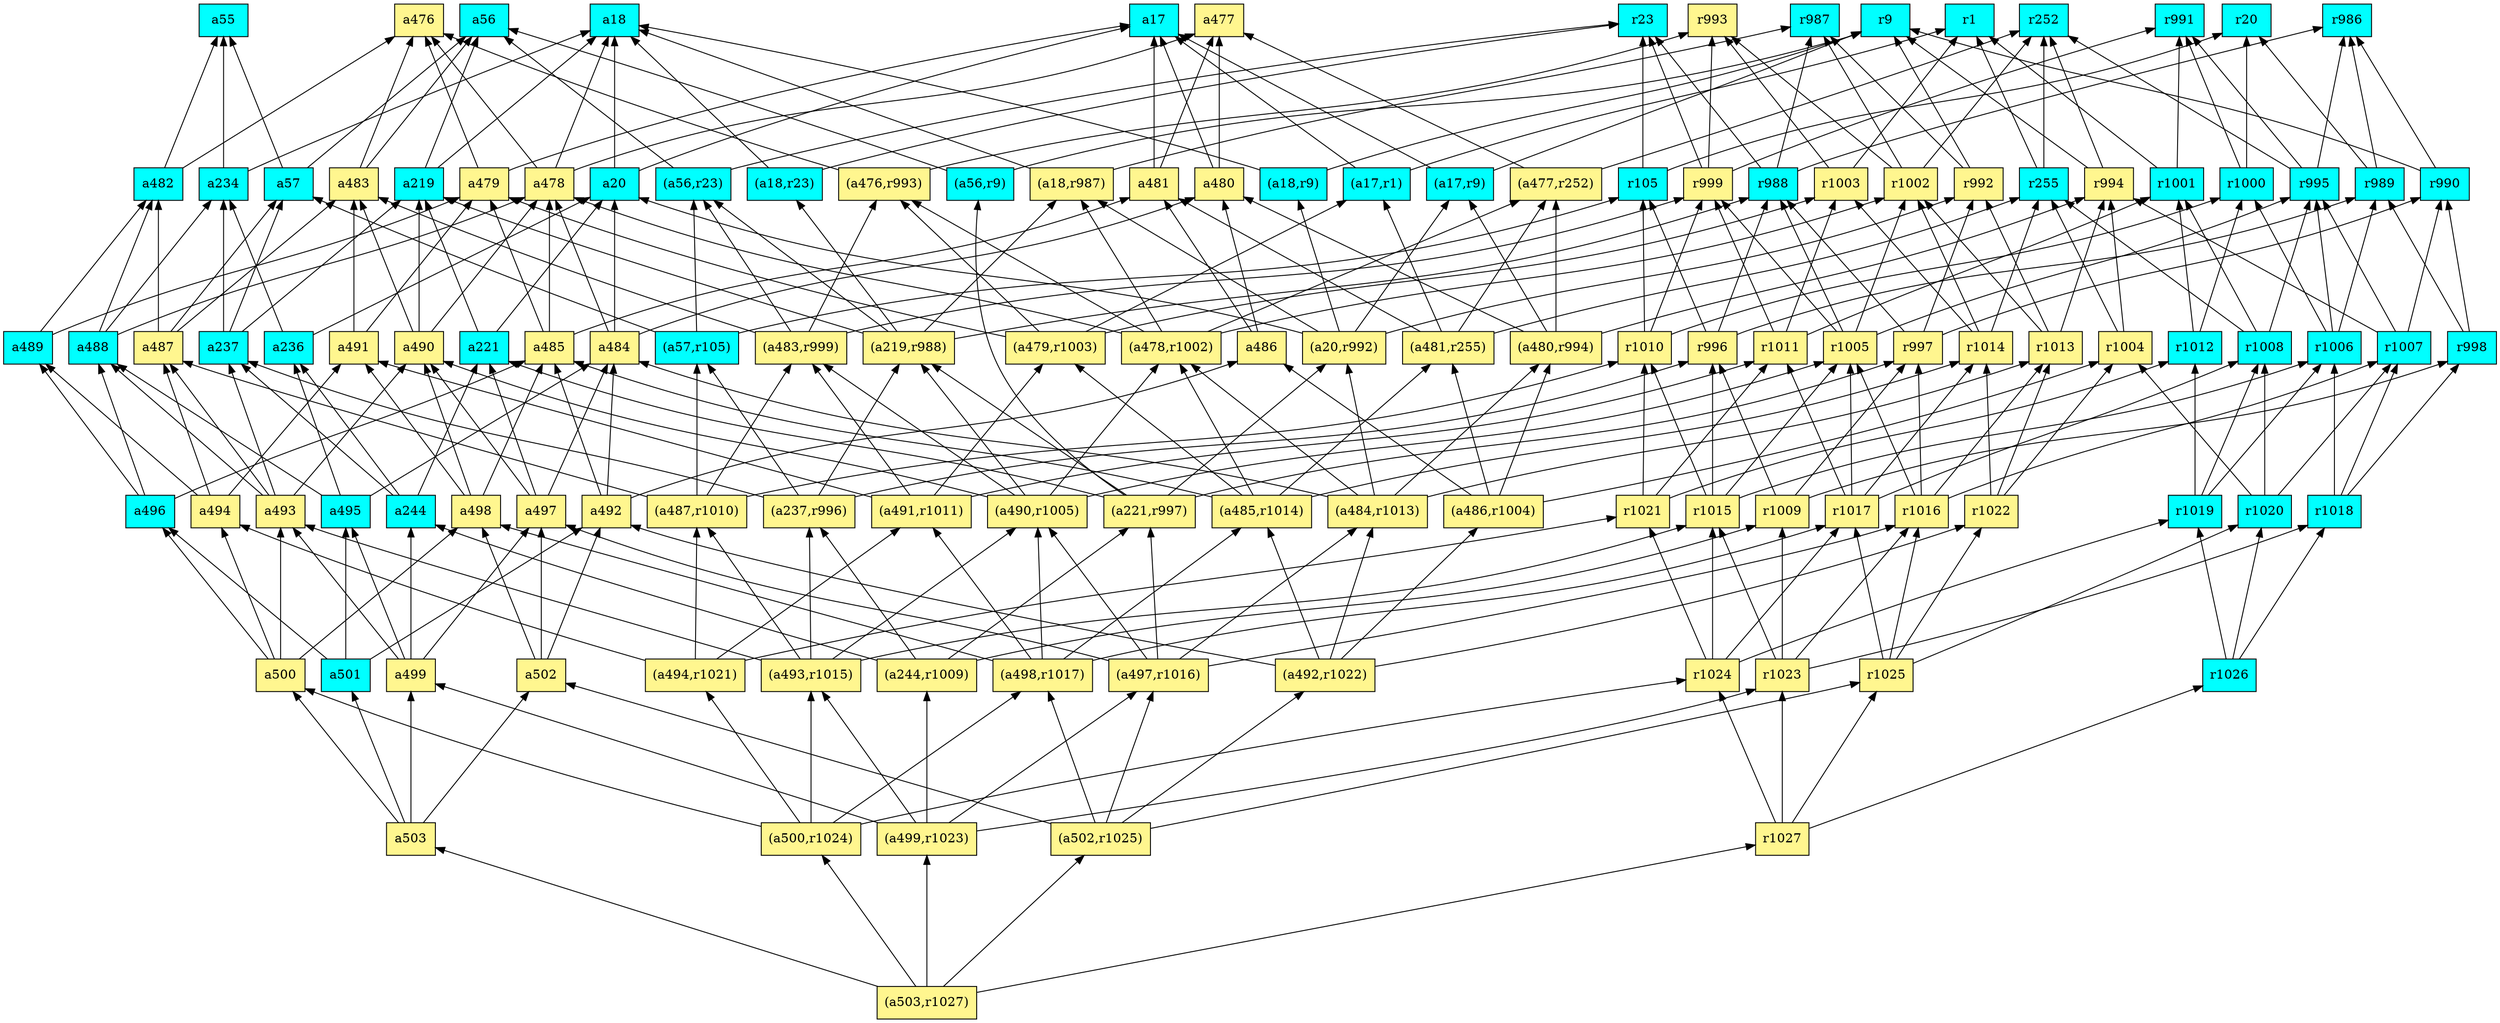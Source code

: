 digraph G {
rankdir=BT;ranksep="2.0";
"(a490,r1005)" [shape=record,fillcolor=khaki1,style=filled,label="{(a490,r1005)}"];
"(a56,r23)" [shape=record,fillcolor=cyan,style=filled,label="{(a56,r23)}"];
"r255" [shape=record,fillcolor=cyan,style=filled,label="{r255}"];
"(a476,r993)" [shape=record,fillcolor=khaki1,style=filled,label="{(a476,r993)}"];
"r1006" [shape=record,fillcolor=cyan,style=filled,label="{r1006}"];
"(a18,r987)" [shape=record,fillcolor=khaki1,style=filled,label="{(a18,r987)}"];
"r1009" [shape=record,fillcolor=khaki1,style=filled,label="{r1009}"];
"(a491,r1011)" [shape=record,fillcolor=khaki1,style=filled,label="{(a491,r1011)}"];
"r1012" [shape=record,fillcolor=cyan,style=filled,label="{r1012}"];
"a483" [shape=record,fillcolor=khaki1,style=filled,label="{a483}"];
"a479" [shape=record,fillcolor=khaki1,style=filled,label="{a479}"];
"r1016" [shape=record,fillcolor=khaki1,style=filled,label="{r1016}"];
"a487" [shape=record,fillcolor=khaki1,style=filled,label="{a487}"];
"a492" [shape=record,fillcolor=khaki1,style=filled,label="{a492}"];
"(a500,r1024)" [shape=record,fillcolor=khaki1,style=filled,label="{(a500,r1024)}"];
"r1015" [shape=record,fillcolor=khaki1,style=filled,label="{r1015}"];
"a493" [shape=record,fillcolor=khaki1,style=filled,label="{a493}"];
"a20" [shape=record,fillcolor=cyan,style=filled,label="{a20}"];
"a55" [shape=record,fillcolor=cyan,style=filled,label="{a55}"];
"(a18,r23)" [shape=record,fillcolor=cyan,style=filled,label="{(a18,r23)}"];
"(a56,r9)" [shape=record,fillcolor=cyan,style=filled,label="{(a56,r9)}"];
"a486" [shape=record,fillcolor=khaki1,style=filled,label="{a486}"];
"a477" [shape=record,fillcolor=khaki1,style=filled,label="{a477}"];
"r1004" [shape=record,fillcolor=khaki1,style=filled,label="{r1004}"];
"r996" [shape=record,fillcolor=khaki1,style=filled,label="{r996}"];
"r1007" [shape=record,fillcolor=cyan,style=filled,label="{r1007}"];
"a496" [shape=record,fillcolor=cyan,style=filled,label="{a496}"];
"r1027" [shape=record,fillcolor=khaki1,style=filled,label="{r1027}"];
"(a219,r988)" [shape=record,fillcolor=khaki1,style=filled,label="{(a219,r988)}"];
"r1008" [shape=record,fillcolor=cyan,style=filled,label="{r1008}"];
"r1017" [shape=record,fillcolor=khaki1,style=filled,label="{r1017}"];
"r1003" [shape=record,fillcolor=khaki1,style=filled,label="{r1003}"];
"r1005" [shape=record,fillcolor=khaki1,style=filled,label="{r1005}"];
"a501" [shape=record,fillcolor=cyan,style=filled,label="{a501}"];
"r988" [shape=record,fillcolor=cyan,style=filled,label="{r988}"];
"(a497,r1016)" [shape=record,fillcolor=khaki1,style=filled,label="{(a497,r1016)}"];
"a17" [shape=record,fillcolor=cyan,style=filled,label="{a17}"];
"r1019" [shape=record,fillcolor=cyan,style=filled,label="{r1019}"];
"(a477,r252)" [shape=record,fillcolor=khaki1,style=filled,label="{(a477,r252)}"];
"a489" [shape=record,fillcolor=cyan,style=filled,label="{a489}"];
"a500" [shape=record,fillcolor=khaki1,style=filled,label="{a500}"];
"r1021" [shape=record,fillcolor=khaki1,style=filled,label="{r1021}"];
"a236" [shape=record,fillcolor=cyan,style=filled,label="{a236}"];
"a237" [shape=record,fillcolor=cyan,style=filled,label="{a237}"];
"(a57,r105)" [shape=record,fillcolor=cyan,style=filled,label="{(a57,r105)}"];
"a234" [shape=record,fillcolor=cyan,style=filled,label="{a234}"];
"(a17,r9)" [shape=record,fillcolor=cyan,style=filled,label="{(a17,r9)}"];
"a491" [shape=record,fillcolor=khaki1,style=filled,label="{a491}"];
"r1026" [shape=record,fillcolor=cyan,style=filled,label="{r1026}"];
"a484" [shape=record,fillcolor=khaki1,style=filled,label="{a484}"];
"r986" [shape=record,fillcolor=cyan,style=filled,label="{r986}"];
"(a498,r1017)" [shape=record,fillcolor=khaki1,style=filled,label="{(a498,r1017)}"];
"(a237,r996)" [shape=record,fillcolor=khaki1,style=filled,label="{(a237,r996)}"];
"(a486,r1004)" [shape=record,fillcolor=khaki1,style=filled,label="{(a486,r1004)}"];
"r994" [shape=record,fillcolor=khaki1,style=filled,label="{r994}"];
"r1013" [shape=record,fillcolor=khaki1,style=filled,label="{r1013}"];
"r20" [shape=record,fillcolor=cyan,style=filled,label="{r20}"];
"(a484,r1013)" [shape=record,fillcolor=khaki1,style=filled,label="{(a484,r1013)}"];
"a480" [shape=record,fillcolor=khaki1,style=filled,label="{a480}"];
"(a18,r9)" [shape=record,fillcolor=cyan,style=filled,label="{(a18,r9)}"];
"r1000" [shape=record,fillcolor=cyan,style=filled,label="{r1000}"];
"r998" [shape=record,fillcolor=cyan,style=filled,label="{r998}"];
"r1022" [shape=record,fillcolor=khaki1,style=filled,label="{r1022}"];
"r991" [shape=record,fillcolor=cyan,style=filled,label="{r991}"];
"(a480,r994)" [shape=record,fillcolor=khaki1,style=filled,label="{(a480,r994)}"];
"a478" [shape=record,fillcolor=khaki1,style=filled,label="{a478}"];
"r1020" [shape=record,fillcolor=cyan,style=filled,label="{r1020}"];
"a503" [shape=record,fillcolor=khaki1,style=filled,label="{a503}"];
"(a244,r1009)" [shape=record,fillcolor=khaki1,style=filled,label="{(a244,r1009)}"];
"a57" [shape=record,fillcolor=cyan,style=filled,label="{a57}"];
"r992" [shape=record,fillcolor=khaki1,style=filled,label="{r992}"];
"a502" [shape=record,fillcolor=khaki1,style=filled,label="{a502}"];
"a221" [shape=record,fillcolor=cyan,style=filled,label="{a221}"];
"r105" [shape=record,fillcolor=cyan,style=filled,label="{r105}"];
"(a487,r1010)" [shape=record,fillcolor=khaki1,style=filled,label="{(a487,r1010)}"];
"(a483,r999)" [shape=record,fillcolor=khaki1,style=filled,label="{(a483,r999)}"];
"r997" [shape=record,fillcolor=khaki1,style=filled,label="{r997}"];
"a219" [shape=record,fillcolor=cyan,style=filled,label="{a219}"];
"r9" [shape=record,fillcolor=cyan,style=filled,label="{r9}"];
"r993" [shape=record,fillcolor=khaki1,style=filled,label="{r993}"];
"(a17,r1)" [shape=record,fillcolor=cyan,style=filled,label="{(a17,r1)}"];
"(a499,r1023)" [shape=record,fillcolor=khaki1,style=filled,label="{(a499,r1023)}"];
"a495" [shape=record,fillcolor=cyan,style=filled,label="{a495}"];
"r1025" [shape=record,fillcolor=khaki1,style=filled,label="{r1025}"];
"(a493,r1015)" [shape=record,fillcolor=khaki1,style=filled,label="{(a493,r1015)}"];
"r990" [shape=record,fillcolor=cyan,style=filled,label="{r990}"];
"a490" [shape=record,fillcolor=khaki1,style=filled,label="{a490}"];
"r995" [shape=record,fillcolor=cyan,style=filled,label="{r995}"];
"(a485,r1014)" [shape=record,fillcolor=khaki1,style=filled,label="{(a485,r1014)}"];
"a494" [shape=record,fillcolor=khaki1,style=filled,label="{a494}"];
"a488" [shape=record,fillcolor=cyan,style=filled,label="{a488}"];
"a482" [shape=record,fillcolor=cyan,style=filled,label="{a482}"];
"a499" [shape=record,fillcolor=khaki1,style=filled,label="{a499}"];
"r1010" [shape=record,fillcolor=khaki1,style=filled,label="{r1010}"];
"a476" [shape=record,fillcolor=khaki1,style=filled,label="{a476}"];
"(a492,r1022)" [shape=record,fillcolor=khaki1,style=filled,label="{(a492,r1022)}"];
"(a481,r255)" [shape=record,fillcolor=khaki1,style=filled,label="{(a481,r255)}"];
"(a502,r1025)" [shape=record,fillcolor=khaki1,style=filled,label="{(a502,r1025)}"];
"r1001" [shape=record,fillcolor=cyan,style=filled,label="{r1001}"];
"(a221,r997)" [shape=record,fillcolor=khaki1,style=filled,label="{(a221,r997)}"];
"r1002" [shape=record,fillcolor=khaki1,style=filled,label="{r1002}"];
"r1011" [shape=record,fillcolor=khaki1,style=filled,label="{r1011}"];
"a56" [shape=record,fillcolor=cyan,style=filled,label="{a56}"];
"a244" [shape=record,fillcolor=cyan,style=filled,label="{a244}"];
"r1023" [shape=record,fillcolor=khaki1,style=filled,label="{r1023}"];
"r987" [shape=record,fillcolor=cyan,style=filled,label="{r987}"];
"r1018" [shape=record,fillcolor=cyan,style=filled,label="{r1018}"];
"(a494,r1021)" [shape=record,fillcolor=khaki1,style=filled,label="{(a494,r1021)}"];
"a18" [shape=record,fillcolor=cyan,style=filled,label="{a18}"];
"r989" [shape=record,fillcolor=cyan,style=filled,label="{r989}"];
"a498" [shape=record,fillcolor=khaki1,style=filled,label="{a498}"];
"r1014" [shape=record,fillcolor=khaki1,style=filled,label="{r1014}"];
"r1024" [shape=record,fillcolor=khaki1,style=filled,label="{r1024}"];
"(a20,r992)" [shape=record,fillcolor=khaki1,style=filled,label="{(a20,r992)}"];
"(a503,r1027)" [shape=record,fillcolor=khaki1,style=filled,label="{(a503,r1027)}"];
"a481" [shape=record,fillcolor=khaki1,style=filled,label="{a481}"];
"a497" [shape=record,fillcolor=khaki1,style=filled,label="{a497}"];
"(a479,r1003)" [shape=record,fillcolor=khaki1,style=filled,label="{(a479,r1003)}"];
"r23" [shape=record,fillcolor=cyan,style=filled,label="{r23}"];
"(a478,r1002)" [shape=record,fillcolor=khaki1,style=filled,label="{(a478,r1002)}"];
"a485" [shape=record,fillcolor=khaki1,style=filled,label="{a485}"];
"r999" [shape=record,fillcolor=khaki1,style=filled,label="{r999}"];
"r1" [shape=record,fillcolor=cyan,style=filled,label="{r1}"];
"r252" [shape=record,fillcolor=cyan,style=filled,label="{r252}"];
"(a490,r1005)" -> "r1005"
"(a490,r1005)" -> "(a478,r1002)"
"(a490,r1005)" -> "a490"
"(a490,r1005)" -> "(a483,r999)"
"(a490,r1005)" -> "(a219,r988)"
"(a56,r23)" -> "a56"
"(a56,r23)" -> "r23"
"r255" -> "r1"
"r255" -> "r252"
"(a476,r993)" -> "r993"
"(a476,r993)" -> "a476"
"r1006" -> "r995"
"r1006" -> "r989"
"r1006" -> "r1000"
"(a18,r987)" -> "r987"
"(a18,r987)" -> "a18"
"r1009" -> "r996"
"r1009" -> "r997"
"r1009" -> "r998"
"(a491,r1011)" -> "r1011"
"(a491,r1011)" -> "a491"
"(a491,r1011)" -> "(a479,r1003)"
"(a491,r1011)" -> "(a483,r999)"
"r1012" -> "r1001"
"r1012" -> "r1000"
"a483" -> "a56"
"a483" -> "a476"
"a479" -> "a476"
"a479" -> "a17"
"r1016" -> "r1005"
"r1016" -> "r997"
"r1016" -> "r1013"
"r1016" -> "r1007"
"a487" -> "a57"
"a487" -> "a483"
"a487" -> "a482"
"a492" -> "a484"
"a492" -> "a486"
"a492" -> "a485"
"(a500,r1024)" -> "(a493,r1015)"
"(a500,r1024)" -> "(a494,r1021)"
"(a500,r1024)" -> "a500"
"(a500,r1024)" -> "r1024"
"(a500,r1024)" -> "(a498,r1017)"
"r1015" -> "r1006"
"r1015" -> "r1005"
"r1015" -> "r996"
"r1015" -> "r1010"
"a493" -> "a237"
"a493" -> "a490"
"a493" -> "a488"
"a493" -> "a487"
"a20" -> "a18"
"a20" -> "a17"
"(a18,r23)" -> "a18"
"(a18,r23)" -> "r23"
"(a56,r9)" -> "r9"
"(a56,r9)" -> "a56"
"a486" -> "a481"
"a486" -> "a480"
"r1004" -> "r255"
"r1004" -> "r994"
"r996" -> "r988"
"r996" -> "r105"
"r996" -> "r989"
"r1007" -> "r994"
"r1007" -> "r995"
"r1007" -> "r990"
"a496" -> "a485"
"a496" -> "a489"
"a496" -> "a488"
"r1027" -> "r1023"
"r1027" -> "r1024"
"r1027" -> "r1026"
"r1027" -> "r1025"
"(a219,r988)" -> "(a56,r23)"
"(a219,r988)" -> "(a18,r987)"
"(a219,r988)" -> "r988"
"(a219,r988)" -> "(a18,r23)"
"(a219,r988)" -> "a219"
"r1008" -> "r255"
"r1008" -> "r1001"
"r1008" -> "r995"
"r1017" -> "r1011"
"r1017" -> "r1005"
"r1017" -> "r1014"
"r1017" -> "r1008"
"r1003" -> "r993"
"r1003" -> "r1"
"r1005" -> "r1002"
"r1005" -> "r988"
"r1005" -> "r995"
"r1005" -> "r999"
"a501" -> "a492"
"a501" -> "a495"
"a501" -> "a496"
"r988" -> "r987"
"r988" -> "r23"
"r988" -> "r986"
"(a497,r1016)" -> "(a490,r1005)"
"(a497,r1016)" -> "(a221,r997)"
"(a497,r1016)" -> "r1016"
"(a497,r1016)" -> "a497"
"(a497,r1016)" -> "(a484,r1013)"
"r1019" -> "r1006"
"r1019" -> "r1012"
"r1019" -> "r1008"
"(a477,r252)" -> "a477"
"(a477,r252)" -> "r252"
"a489" -> "a479"
"a489" -> "a482"
"a500" -> "a493"
"a500" -> "a494"
"a500" -> "a496"
"a500" -> "a498"
"r1021" -> "r1011"
"r1021" -> "r1012"
"r1021" -> "r1010"
"a236" -> "a234"
"a236" -> "a20"
"a237" -> "a234"
"a237" -> "a57"
"a237" -> "a219"
"(a57,r105)" -> "(a56,r23)"
"(a57,r105)" -> "a57"
"(a57,r105)" -> "r105"
"a234" -> "a55"
"a234" -> "a18"
"(a17,r9)" -> "r9"
"(a17,r9)" -> "a17"
"a491" -> "a483"
"a491" -> "a479"
"r1026" -> "r1020"
"r1026" -> "r1019"
"r1026" -> "r1018"
"a484" -> "a478"
"a484" -> "a20"
"a484" -> "a480"
"(a498,r1017)" -> "(a490,r1005)"
"(a498,r1017)" -> "r1017"
"(a498,r1017)" -> "(a491,r1011)"
"(a498,r1017)" -> "a498"
"(a498,r1017)" -> "(a485,r1014)"
"(a237,r996)" -> "a237"
"(a237,r996)" -> "(a57,r105)"
"(a237,r996)" -> "r996"
"(a237,r996)" -> "(a219,r988)"
"(a486,r1004)" -> "(a480,r994)"
"(a486,r1004)" -> "a486"
"(a486,r1004)" -> "r1004"
"(a486,r1004)" -> "(a481,r255)"
"r994" -> "r9"
"r994" -> "r252"
"r1013" -> "r1002"
"r1013" -> "r992"
"r1013" -> "r994"
"(a484,r1013)" -> "(a20,r992)"
"(a484,r1013)" -> "(a480,r994)"
"(a484,r1013)" -> "a484"
"(a484,r1013)" -> "(a478,r1002)"
"(a484,r1013)" -> "r1013"
"a480" -> "a17"
"a480" -> "a477"
"(a18,r9)" -> "r9"
"(a18,r9)" -> "a18"
"r1000" -> "r991"
"r1000" -> "r20"
"r998" -> "r990"
"r998" -> "r989"
"r1022" -> "r1013"
"r1022" -> "r1004"
"r1022" -> "r1014"
"(a480,r994)" -> "a480"
"(a480,r994)" -> "(a477,r252)"
"(a480,r994)" -> "r994"
"(a480,r994)" -> "(a17,r9)"
"a478" -> "a476"
"a478" -> "a18"
"a478" -> "a477"
"r1020" -> "r1004"
"r1020" -> "r1007"
"r1020" -> "r1008"
"a503" -> "a502"
"a503" -> "a501"
"a503" -> "a500"
"a503" -> "a499"
"(a244,r1009)" -> "(a221,r997)"
"(a244,r1009)" -> "r1009"
"(a244,r1009)" -> "(a237,r996)"
"(a244,r1009)" -> "a244"
"a57" -> "a56"
"a57" -> "a55"
"r992" -> "r9"
"r992" -> "r987"
"a502" -> "a492"
"a502" -> "a498"
"a502" -> "a497"
"a221" -> "a20"
"a221" -> "a219"
"r105" -> "r20"
"r105" -> "r23"
"(a487,r1010)" -> "(a57,r105)"
"(a487,r1010)" -> "r1010"
"(a487,r1010)" -> "(a483,r999)"
"(a487,r1010)" -> "a487"
"(a483,r999)" -> "(a56,r23)"
"(a483,r999)" -> "r999"
"(a483,r999)" -> "(a476,r993)"
"(a483,r999)" -> "a483"
"r997" -> "r992"
"r997" -> "r988"
"r997" -> "r990"
"a219" -> "a56"
"a219" -> "a18"
"(a17,r1)" -> "r1"
"(a17,r1)" -> "a17"
"(a499,r1023)" -> "(a244,r1009)"
"(a499,r1023)" -> "(a493,r1015)"
"(a499,r1023)" -> "a499"
"(a499,r1023)" -> "(a497,r1016)"
"(a499,r1023)" -> "r1023"
"a495" -> "a484"
"a495" -> "a488"
"a495" -> "a236"
"r1025" -> "r1020"
"r1025" -> "r1016"
"r1025" -> "r1017"
"r1025" -> "r1022"
"(a493,r1015)" -> "(a490,r1005)"
"(a493,r1015)" -> "r1015"
"(a493,r1015)" -> "a493"
"(a493,r1015)" -> "(a237,r996)"
"(a493,r1015)" -> "(a487,r1010)"
"r990" -> "r9"
"r990" -> "r986"
"a490" -> "a478"
"a490" -> "a483"
"a490" -> "a219"
"r995" -> "r991"
"r995" -> "r986"
"r995" -> "r252"
"(a485,r1014)" -> "(a479,r1003)"
"(a485,r1014)" -> "(a478,r1002)"
"(a485,r1014)" -> "a485"
"(a485,r1014)" -> "r1014"
"(a485,r1014)" -> "(a481,r255)"
"a494" -> "a489"
"a494" -> "a491"
"a494" -> "a487"
"a488" -> "a234"
"a488" -> "a478"
"a488" -> "a482"
"a482" -> "a476"
"a482" -> "a55"
"a499" -> "a495"
"a499" -> "a493"
"a499" -> "a244"
"a499" -> "a497"
"r1010" -> "r105"
"r1010" -> "r999"
"r1010" -> "r1000"
"(a492,r1022)" -> "a492"
"(a492,r1022)" -> "(a486,r1004)"
"(a492,r1022)" -> "(a485,r1014)"
"(a492,r1022)" -> "(a484,r1013)"
"(a492,r1022)" -> "r1022"
"(a481,r255)" -> "a481"
"(a481,r255)" -> "r255"
"(a481,r255)" -> "(a477,r252)"
"(a481,r255)" -> "(a17,r1)"
"(a502,r1025)" -> "a502"
"(a502,r1025)" -> "r1025"
"(a502,r1025)" -> "(a492,r1022)"
"(a502,r1025)" -> "(a497,r1016)"
"(a502,r1025)" -> "(a498,r1017)"
"r1001" -> "r991"
"r1001" -> "r1"
"(a221,r997)" -> "(a20,r992)"
"(a221,r997)" -> "a221"
"(a221,r997)" -> "(a56,r9)"
"(a221,r997)" -> "r997"
"(a221,r997)" -> "(a219,r988)"
"r1002" -> "r987"
"r1002" -> "r993"
"r1002" -> "r252"
"r1011" -> "r1001"
"r1011" -> "r1003"
"r1011" -> "r999"
"a244" -> "a237"
"a244" -> "a221"
"a244" -> "a236"
"r1023" -> "r1009"
"r1023" -> "r1016"
"r1023" -> "r1015"
"r1023" -> "r1018"
"r1018" -> "r1006"
"r1018" -> "r1007"
"r1018" -> "r998"
"(a494,r1021)" -> "(a491,r1011)"
"(a494,r1021)" -> "(a487,r1010)"
"(a494,r1021)" -> "a494"
"(a494,r1021)" -> "r1021"
"r989" -> "r20"
"r989" -> "r986"
"a498" -> "a491"
"a498" -> "a490"
"a498" -> "a485"
"r1014" -> "r255"
"r1014" -> "r1002"
"r1014" -> "r1003"
"r1024" -> "r1015"
"r1024" -> "r1017"
"r1024" -> "r1019"
"r1024" -> "r1021"
"(a20,r992)" -> "(a17,r9)"
"(a20,r992)" -> "(a18,r987)"
"(a20,r992)" -> "r992"
"(a20,r992)" -> "a20"
"(a20,r992)" -> "(a18,r9)"
"(a503,r1027)" -> "a503"
"(a503,r1027)" -> "(a499,r1023)"
"(a503,r1027)" -> "(a500,r1024)"
"(a503,r1027)" -> "r1027"
"(a503,r1027)" -> "(a502,r1025)"
"a481" -> "a17"
"a481" -> "a477"
"a497" -> "a484"
"a497" -> "a221"
"a497" -> "a490"
"(a479,r1003)" -> "(a17,r1)"
"(a479,r1003)" -> "a479"
"(a479,r1003)" -> "(a476,r993)"
"(a479,r1003)" -> "r1003"
"(a478,r1002)" -> "r1002"
"(a478,r1002)" -> "a478"
"(a478,r1002)" -> "(a476,r993)"
"(a478,r1002)" -> "(a18,r987)"
"(a478,r1002)" -> "(a477,r252)"
"a485" -> "a478"
"a485" -> "a481"
"a485" -> "a479"
"r999" -> "r991"
"r999" -> "r993"
"r999" -> "r23"
}
